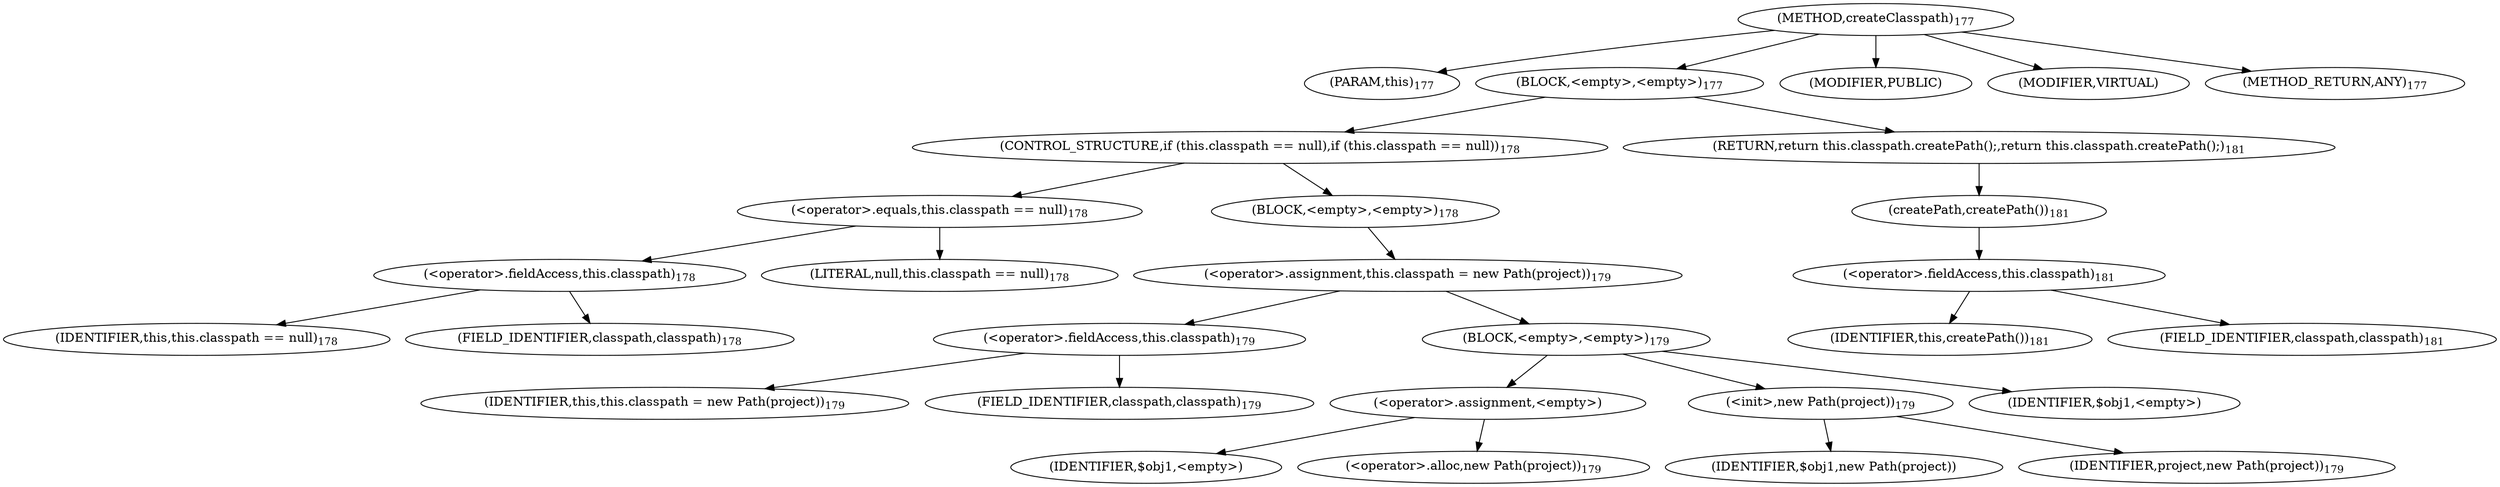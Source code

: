 digraph "createClasspath" {  
"193" [label = <(METHOD,createClasspath)<SUB>177</SUB>> ]
"8" [label = <(PARAM,this)<SUB>177</SUB>> ]
"194" [label = <(BLOCK,&lt;empty&gt;,&lt;empty&gt;)<SUB>177</SUB>> ]
"195" [label = <(CONTROL_STRUCTURE,if (this.classpath == null),if (this.classpath == null))<SUB>178</SUB>> ]
"196" [label = <(&lt;operator&gt;.equals,this.classpath == null)<SUB>178</SUB>> ]
"197" [label = <(&lt;operator&gt;.fieldAccess,this.classpath)<SUB>178</SUB>> ]
"7" [label = <(IDENTIFIER,this,this.classpath == null)<SUB>178</SUB>> ]
"198" [label = <(FIELD_IDENTIFIER,classpath,classpath)<SUB>178</SUB>> ]
"199" [label = <(LITERAL,null,this.classpath == null)<SUB>178</SUB>> ]
"200" [label = <(BLOCK,&lt;empty&gt;,&lt;empty&gt;)<SUB>178</SUB>> ]
"201" [label = <(&lt;operator&gt;.assignment,this.classpath = new Path(project))<SUB>179</SUB>> ]
"202" [label = <(&lt;operator&gt;.fieldAccess,this.classpath)<SUB>179</SUB>> ]
"9" [label = <(IDENTIFIER,this,this.classpath = new Path(project))<SUB>179</SUB>> ]
"203" [label = <(FIELD_IDENTIFIER,classpath,classpath)<SUB>179</SUB>> ]
"204" [label = <(BLOCK,&lt;empty&gt;,&lt;empty&gt;)<SUB>179</SUB>> ]
"205" [label = <(&lt;operator&gt;.assignment,&lt;empty&gt;)> ]
"206" [label = <(IDENTIFIER,$obj1,&lt;empty&gt;)> ]
"207" [label = <(&lt;operator&gt;.alloc,new Path(project))<SUB>179</SUB>> ]
"208" [label = <(&lt;init&gt;,new Path(project))<SUB>179</SUB>> ]
"209" [label = <(IDENTIFIER,$obj1,new Path(project))> ]
"210" [label = <(IDENTIFIER,project,new Path(project))<SUB>179</SUB>> ]
"211" [label = <(IDENTIFIER,$obj1,&lt;empty&gt;)> ]
"212" [label = <(RETURN,return this.classpath.createPath();,return this.classpath.createPath();)<SUB>181</SUB>> ]
"213" [label = <(createPath,createPath())<SUB>181</SUB>> ]
"214" [label = <(&lt;operator&gt;.fieldAccess,this.classpath)<SUB>181</SUB>> ]
"10" [label = <(IDENTIFIER,this,createPath())<SUB>181</SUB>> ]
"215" [label = <(FIELD_IDENTIFIER,classpath,classpath)<SUB>181</SUB>> ]
"216" [label = <(MODIFIER,PUBLIC)> ]
"217" [label = <(MODIFIER,VIRTUAL)> ]
"218" [label = <(METHOD_RETURN,ANY)<SUB>177</SUB>> ]
  "193" -> "8" 
  "193" -> "194" 
  "193" -> "216" 
  "193" -> "217" 
  "193" -> "218" 
  "194" -> "195" 
  "194" -> "212" 
  "195" -> "196" 
  "195" -> "200" 
  "196" -> "197" 
  "196" -> "199" 
  "197" -> "7" 
  "197" -> "198" 
  "200" -> "201" 
  "201" -> "202" 
  "201" -> "204" 
  "202" -> "9" 
  "202" -> "203" 
  "204" -> "205" 
  "204" -> "208" 
  "204" -> "211" 
  "205" -> "206" 
  "205" -> "207" 
  "208" -> "209" 
  "208" -> "210" 
  "212" -> "213" 
  "213" -> "214" 
  "214" -> "10" 
  "214" -> "215" 
}
